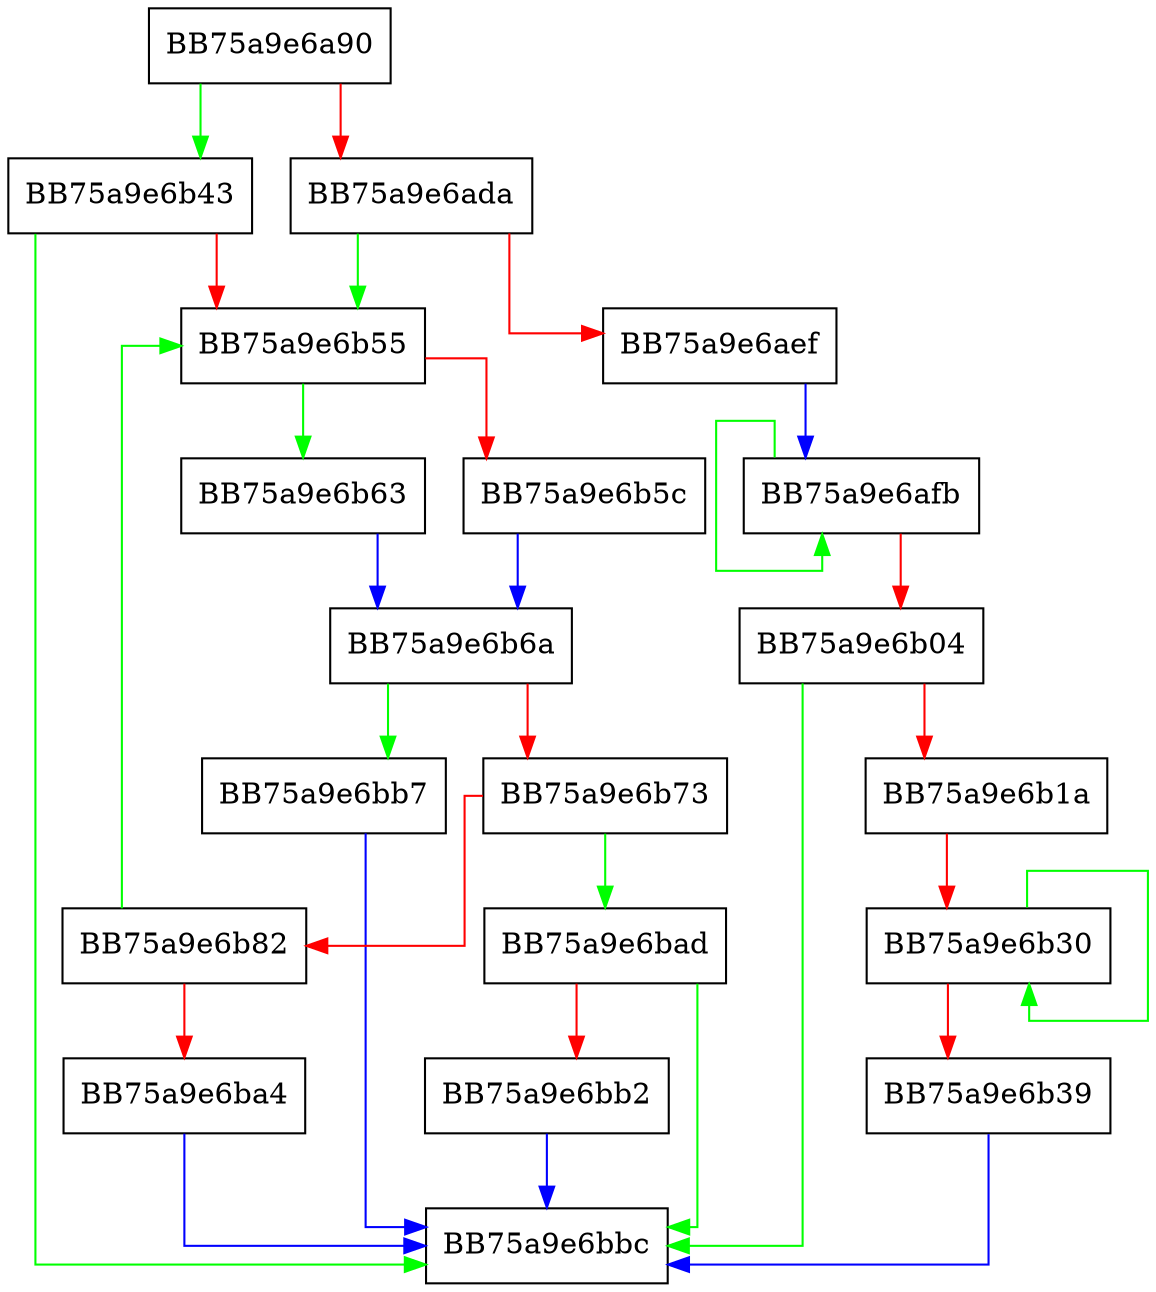 digraph DoFormating {
  node [shape="box"];
  graph [splines=ortho];
  BB75a9e6a90 -> BB75a9e6b43 [color="green"];
  BB75a9e6a90 -> BB75a9e6ada [color="red"];
  BB75a9e6ada -> BB75a9e6b55 [color="green"];
  BB75a9e6ada -> BB75a9e6aef [color="red"];
  BB75a9e6aef -> BB75a9e6afb [color="blue"];
  BB75a9e6afb -> BB75a9e6afb [color="green"];
  BB75a9e6afb -> BB75a9e6b04 [color="red"];
  BB75a9e6b04 -> BB75a9e6bbc [color="green"];
  BB75a9e6b04 -> BB75a9e6b1a [color="red"];
  BB75a9e6b1a -> BB75a9e6b30 [color="red"];
  BB75a9e6b30 -> BB75a9e6b30 [color="green"];
  BB75a9e6b30 -> BB75a9e6b39 [color="red"];
  BB75a9e6b39 -> BB75a9e6bbc [color="blue"];
  BB75a9e6b43 -> BB75a9e6bbc [color="green"];
  BB75a9e6b43 -> BB75a9e6b55 [color="red"];
  BB75a9e6b55 -> BB75a9e6b63 [color="green"];
  BB75a9e6b55 -> BB75a9e6b5c [color="red"];
  BB75a9e6b5c -> BB75a9e6b6a [color="blue"];
  BB75a9e6b63 -> BB75a9e6b6a [color="blue"];
  BB75a9e6b6a -> BB75a9e6bb7 [color="green"];
  BB75a9e6b6a -> BB75a9e6b73 [color="red"];
  BB75a9e6b73 -> BB75a9e6bad [color="green"];
  BB75a9e6b73 -> BB75a9e6b82 [color="red"];
  BB75a9e6b82 -> BB75a9e6b55 [color="green"];
  BB75a9e6b82 -> BB75a9e6ba4 [color="red"];
  BB75a9e6ba4 -> BB75a9e6bbc [color="blue"];
  BB75a9e6bad -> BB75a9e6bbc [color="green"];
  BB75a9e6bad -> BB75a9e6bb2 [color="red"];
  BB75a9e6bb2 -> BB75a9e6bbc [color="blue"];
  BB75a9e6bb7 -> BB75a9e6bbc [color="blue"];
}
